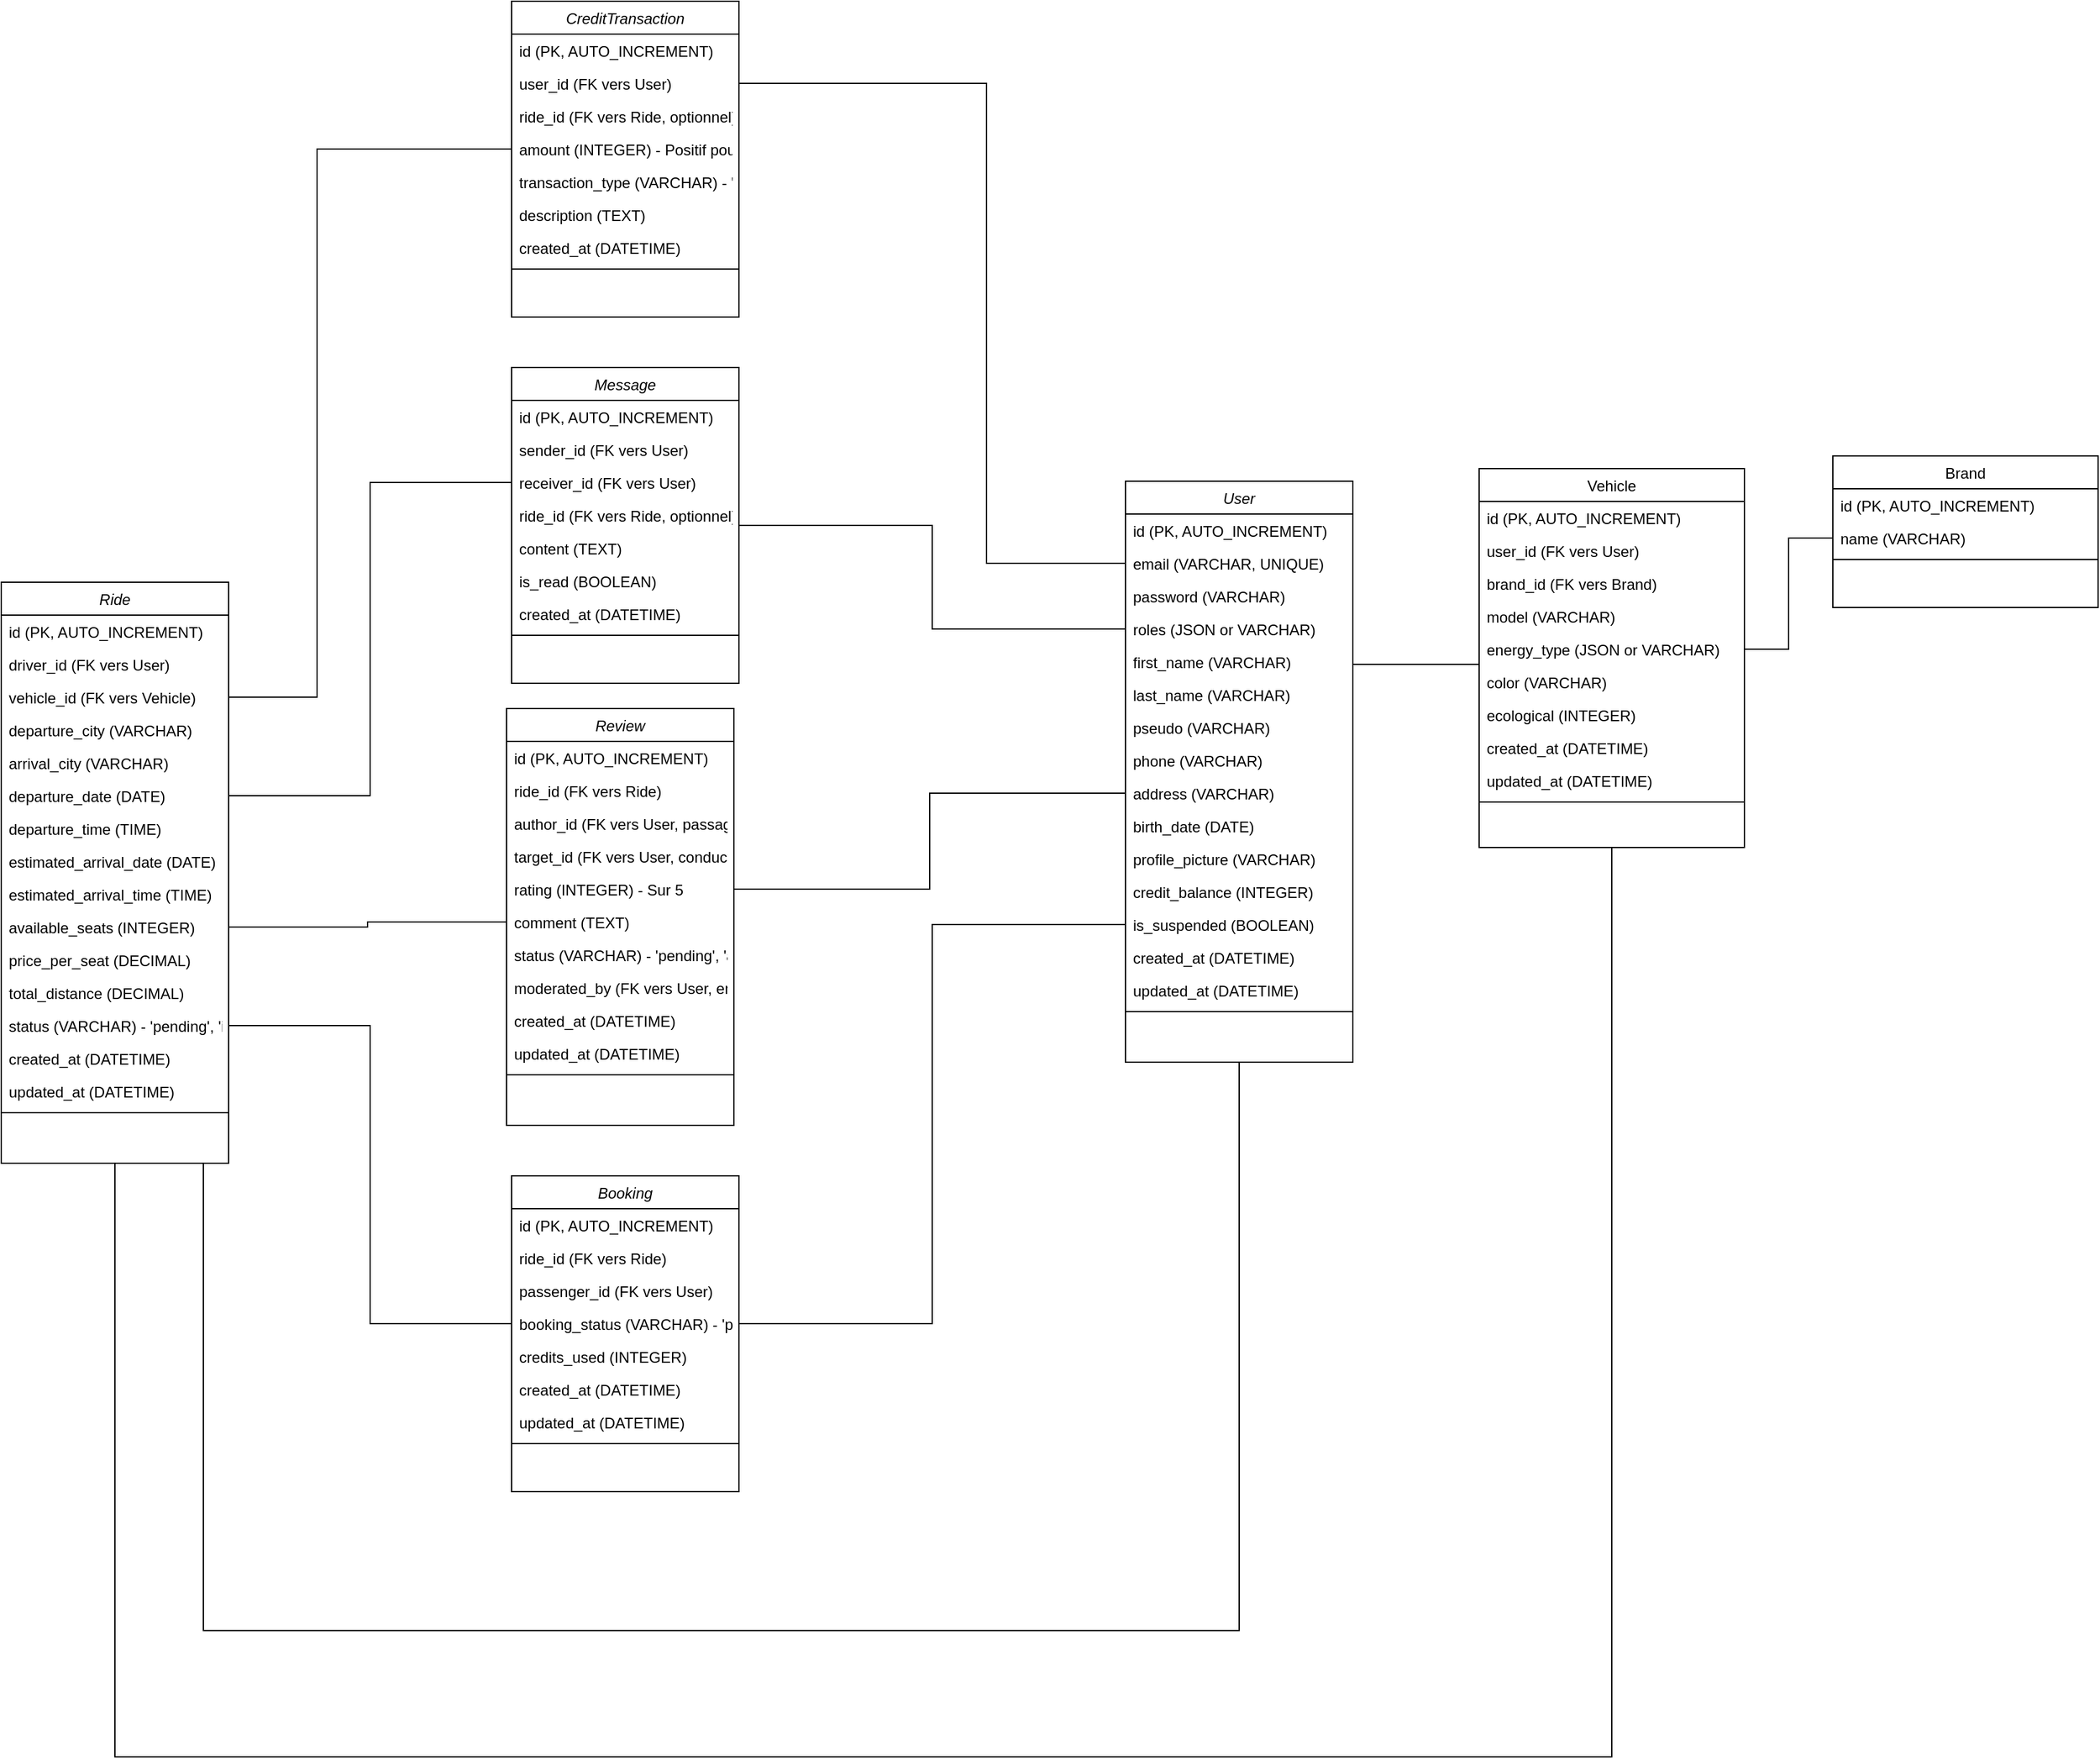<mxfile version="26.2.13" pages="3">
  <diagram id="C5RBs43oDa-KdzZeNtuy" name="Classe">
    <mxGraphModel dx="2333" dy="1816" grid="1" gridSize="10" guides="1" tooltips="1" connect="1" arrows="1" fold="1" page="1" pageScale="1" pageWidth="827" pageHeight="1169" math="0" shadow="0">
      <root>
        <mxCell id="WIyWlLk6GJQsqaUBKTNV-0" />
        <mxCell id="WIyWlLk6GJQsqaUBKTNV-1" parent="WIyWlLk6GJQsqaUBKTNV-0" />
        <mxCell id="zkfFHV4jXpPFQw0GAbJ--0" value="User" style="swimlane;fontStyle=2;align=center;verticalAlign=top;childLayout=stackLayout;horizontal=1;startSize=26;horizontalStack=0;resizeParent=1;resizeLast=0;collapsible=1;marginBottom=0;rounded=0;shadow=0;strokeWidth=1;" parent="WIyWlLk6GJQsqaUBKTNV-1" vertex="1">
          <mxGeometry x="810" y="-260" width="180" height="460" as="geometry">
            <mxRectangle x="230" y="140" width="160" height="26" as="alternateBounds" />
          </mxGeometry>
        </mxCell>
        <mxCell id="zkfFHV4jXpPFQw0GAbJ--1" value="id (PK, AUTO_INCREMENT)" style="text;align=left;verticalAlign=top;spacingLeft=4;spacingRight=4;overflow=hidden;rotatable=0;points=[[0,0.5],[1,0.5]];portConstraint=eastwest;" parent="zkfFHV4jXpPFQw0GAbJ--0" vertex="1">
          <mxGeometry y="26" width="180" height="26" as="geometry" />
        </mxCell>
        <mxCell id="zkfFHV4jXpPFQw0GAbJ--2" value="email (VARCHAR, UNIQUE)" style="text;align=left;verticalAlign=top;spacingLeft=4;spacingRight=4;overflow=hidden;rotatable=0;points=[[0,0.5],[1,0.5]];portConstraint=eastwest;rounded=0;shadow=0;html=0;" parent="zkfFHV4jXpPFQw0GAbJ--0" vertex="1">
          <mxGeometry y="52" width="180" height="26" as="geometry" />
        </mxCell>
        <mxCell id="zkfFHV4jXpPFQw0GAbJ--3" value="password (VARCHAR)&#xa;" style="text;align=left;verticalAlign=top;spacingLeft=4;spacingRight=4;overflow=hidden;rotatable=0;points=[[0,0.5],[1,0.5]];portConstraint=eastwest;rounded=0;shadow=0;html=0;" parent="zkfFHV4jXpPFQw0GAbJ--0" vertex="1">
          <mxGeometry y="78" width="180" height="26" as="geometry" />
        </mxCell>
        <mxCell id="zkfFHV4jXpPFQw0GAbJ--5" value="roles (JSON or VARCHAR)" style="text;align=left;verticalAlign=top;spacingLeft=4;spacingRight=4;overflow=hidden;rotatable=0;points=[[0,0.5],[1,0.5]];portConstraint=eastwest;" parent="zkfFHV4jXpPFQw0GAbJ--0" vertex="1">
          <mxGeometry y="104" width="180" height="26" as="geometry" />
        </mxCell>
        <mxCell id="evG2vxMs29_Dnn07wwRX-0" value="first_name (VARCHAR)" style="text;align=left;verticalAlign=top;spacingLeft=4;spacingRight=4;overflow=hidden;rotatable=0;points=[[0,0.5],[1,0.5]];portConstraint=eastwest;rounded=0;shadow=0;html=0;" parent="zkfFHV4jXpPFQw0GAbJ--0" vertex="1">
          <mxGeometry y="130" width="180" height="26" as="geometry" />
        </mxCell>
        <mxCell id="evG2vxMs29_Dnn07wwRX-5" value="last_name (VARCHAR)" style="text;align=left;verticalAlign=top;spacingLeft=4;spacingRight=4;overflow=hidden;rotatable=0;points=[[0,0.5],[1,0.5]];portConstraint=eastwest;rounded=0;shadow=0;html=0;" parent="zkfFHV4jXpPFQw0GAbJ--0" vertex="1">
          <mxGeometry y="156" width="180" height="26" as="geometry" />
        </mxCell>
        <mxCell id="evG2vxMs29_Dnn07wwRX-4" value="pseudo (VARCHAR)" style="text;align=left;verticalAlign=top;spacingLeft=4;spacingRight=4;overflow=hidden;rotatable=0;points=[[0,0.5],[1,0.5]];portConstraint=eastwest;" parent="zkfFHV4jXpPFQw0GAbJ--0" vertex="1">
          <mxGeometry y="182" width="180" height="26" as="geometry" />
        </mxCell>
        <mxCell id="evG2vxMs29_Dnn07wwRX-3" value="phone (VARCHAR)" style="text;align=left;verticalAlign=top;spacingLeft=4;spacingRight=4;overflow=hidden;rotatable=0;points=[[0,0.5],[1,0.5]];portConstraint=eastwest;rounded=0;shadow=0;html=0;" parent="zkfFHV4jXpPFQw0GAbJ--0" vertex="1">
          <mxGeometry y="208" width="180" height="26" as="geometry" />
        </mxCell>
        <mxCell id="evG2vxMs29_Dnn07wwRX-2" value="address (VARCHAR)" style="text;align=left;verticalAlign=top;spacingLeft=4;spacingRight=4;overflow=hidden;rotatable=0;points=[[0,0.5],[1,0.5]];portConstraint=eastwest;rounded=0;shadow=0;html=0;" parent="zkfFHV4jXpPFQw0GAbJ--0" vertex="1">
          <mxGeometry y="234" width="180" height="26" as="geometry" />
        </mxCell>
        <mxCell id="evG2vxMs29_Dnn07wwRX-1" value="birth_date (DATE)" style="text;align=left;verticalAlign=top;spacingLeft=4;spacingRight=4;overflow=hidden;rotatable=0;points=[[0,0.5],[1,0.5]];portConstraint=eastwest;" parent="zkfFHV4jXpPFQw0GAbJ--0" vertex="1">
          <mxGeometry y="260" width="180" height="26" as="geometry" />
        </mxCell>
        <mxCell id="evG2vxMs29_Dnn07wwRX-10" value="profile_picture (VARCHAR)" style="text;align=left;verticalAlign=top;spacingLeft=4;spacingRight=4;overflow=hidden;rotatable=0;points=[[0,0.5],[1,0.5]];portConstraint=eastwest;" parent="zkfFHV4jXpPFQw0GAbJ--0" vertex="1">
          <mxGeometry y="286" width="180" height="26" as="geometry" />
        </mxCell>
        <mxCell id="evG2vxMs29_Dnn07wwRX-9" value="credit_balance (INTEGER)" style="text;align=left;verticalAlign=top;spacingLeft=4;spacingRight=4;overflow=hidden;rotatable=0;points=[[0,0.5],[1,0.5]];portConstraint=eastwest;rounded=0;shadow=0;html=0;" parent="zkfFHV4jXpPFQw0GAbJ--0" vertex="1">
          <mxGeometry y="312" width="180" height="26" as="geometry" />
        </mxCell>
        <mxCell id="evG2vxMs29_Dnn07wwRX-8" value="is_suspended (BOOLEAN)" style="text;align=left;verticalAlign=top;spacingLeft=4;spacingRight=4;overflow=hidden;rotatable=0;points=[[0,0.5],[1,0.5]];portConstraint=eastwest;rounded=0;shadow=0;html=0;" parent="zkfFHV4jXpPFQw0GAbJ--0" vertex="1">
          <mxGeometry y="338" width="180" height="26" as="geometry" />
        </mxCell>
        <mxCell id="evG2vxMs29_Dnn07wwRX-7" value="created_at (DATETIME)" style="text;align=left;verticalAlign=top;spacingLeft=4;spacingRight=4;overflow=hidden;rotatable=0;points=[[0,0.5],[1,0.5]];portConstraint=eastwest;" parent="zkfFHV4jXpPFQw0GAbJ--0" vertex="1">
          <mxGeometry y="364" width="180" height="26" as="geometry" />
        </mxCell>
        <mxCell id="evG2vxMs29_Dnn07wwRX-6" value="updated_at (DATETIME)" style="text;align=left;verticalAlign=top;spacingLeft=4;spacingRight=4;overflow=hidden;rotatable=0;points=[[0,0.5],[1,0.5]];portConstraint=eastwest;rounded=0;shadow=0;html=0;" parent="zkfFHV4jXpPFQw0GAbJ--0" vertex="1">
          <mxGeometry y="390" width="180" height="26" as="geometry" />
        </mxCell>
        <mxCell id="zkfFHV4jXpPFQw0GAbJ--4" value="" style="line;html=1;strokeWidth=1;align=left;verticalAlign=middle;spacingTop=-1;spacingLeft=3;spacingRight=3;rotatable=0;labelPosition=right;points=[];portConstraint=eastwest;" parent="zkfFHV4jXpPFQw0GAbJ--0" vertex="1">
          <mxGeometry y="416" width="180" height="8" as="geometry" />
        </mxCell>
        <mxCell id="zkfFHV4jXpPFQw0GAbJ--17" value="Vehicle" style="swimlane;fontStyle=0;align=center;verticalAlign=top;childLayout=stackLayout;horizontal=1;startSize=26;horizontalStack=0;resizeParent=1;resizeLast=0;collapsible=1;marginBottom=0;rounded=0;shadow=0;strokeWidth=1;" parent="WIyWlLk6GJQsqaUBKTNV-1" vertex="1">
          <mxGeometry x="1090" y="-270" width="210" height="300" as="geometry">
            <mxRectangle x="550" y="140" width="160" height="26" as="alternateBounds" />
          </mxGeometry>
        </mxCell>
        <mxCell id="zkfFHV4jXpPFQw0GAbJ--18" value="id (PK, AUTO_INCREMENT)" style="text;align=left;verticalAlign=top;spacingLeft=4;spacingRight=4;overflow=hidden;rotatable=0;points=[[0,0.5],[1,0.5]];portConstraint=eastwest;" parent="zkfFHV4jXpPFQw0GAbJ--17" vertex="1">
          <mxGeometry y="26" width="210" height="26" as="geometry" />
        </mxCell>
        <mxCell id="zkfFHV4jXpPFQw0GAbJ--19" value="user_id (FK vers User)" style="text;align=left;verticalAlign=top;spacingLeft=4;spacingRight=4;overflow=hidden;rotatable=0;points=[[0,0.5],[1,0.5]];portConstraint=eastwest;rounded=0;shadow=0;html=0;" parent="zkfFHV4jXpPFQw0GAbJ--17" vertex="1">
          <mxGeometry y="52" width="210" height="26" as="geometry" />
        </mxCell>
        <mxCell id="zkfFHV4jXpPFQw0GAbJ--20" value="brand_id (FK vers Brand)" style="text;align=left;verticalAlign=top;spacingLeft=4;spacingRight=4;overflow=hidden;rotatable=0;points=[[0,0.5],[1,0.5]];portConstraint=eastwest;rounded=0;shadow=0;html=0;" parent="zkfFHV4jXpPFQw0GAbJ--17" vertex="1">
          <mxGeometry y="78" width="210" height="26" as="geometry" />
        </mxCell>
        <mxCell id="zkfFHV4jXpPFQw0GAbJ--21" value="model (VARCHAR)" style="text;align=left;verticalAlign=top;spacingLeft=4;spacingRight=4;overflow=hidden;rotatable=0;points=[[0,0.5],[1,0.5]];portConstraint=eastwest;rounded=0;shadow=0;html=0;" parent="zkfFHV4jXpPFQw0GAbJ--17" vertex="1">
          <mxGeometry y="104" width="210" height="26" as="geometry" />
        </mxCell>
        <mxCell id="zkfFHV4jXpPFQw0GAbJ--22" value="energy_type (JSON or VARCHAR)" style="text;align=left;verticalAlign=top;spacingLeft=4;spacingRight=4;overflow=hidden;rotatable=0;points=[[0,0.5],[1,0.5]];portConstraint=eastwest;rounded=0;shadow=0;html=0;" parent="zkfFHV4jXpPFQw0GAbJ--17" vertex="1">
          <mxGeometry y="130" width="210" height="26" as="geometry" />
        </mxCell>
        <mxCell id="zkfFHV4jXpPFQw0GAbJ--24" value="color (VARCHAR)" style="text;align=left;verticalAlign=top;spacingLeft=4;spacingRight=4;overflow=hidden;rotatable=0;points=[[0,0.5],[1,0.5]];portConstraint=eastwest;" parent="zkfFHV4jXpPFQw0GAbJ--17" vertex="1">
          <mxGeometry y="156" width="210" height="26" as="geometry" />
        </mxCell>
        <mxCell id="zkfFHV4jXpPFQw0GAbJ--25" value="ecological (INTEGER)" style="text;align=left;verticalAlign=top;spacingLeft=4;spacingRight=4;overflow=hidden;rotatable=0;points=[[0,0.5],[1,0.5]];portConstraint=eastwest;" parent="zkfFHV4jXpPFQw0GAbJ--17" vertex="1">
          <mxGeometry y="182" width="210" height="26" as="geometry" />
        </mxCell>
        <mxCell id="evG2vxMs29_Dnn07wwRX-17" value="created_at (DATETIME)" style="text;align=left;verticalAlign=top;spacingLeft=4;spacingRight=4;overflow=hidden;rotatable=0;points=[[0,0.5],[1,0.5]];portConstraint=eastwest;" parent="zkfFHV4jXpPFQw0GAbJ--17" vertex="1">
          <mxGeometry y="208" width="210" height="26" as="geometry" />
        </mxCell>
        <mxCell id="evG2vxMs29_Dnn07wwRX-16" value="updated_at (DATETIME)" style="text;align=left;verticalAlign=top;spacingLeft=4;spacingRight=4;overflow=hidden;rotatable=0;points=[[0,0.5],[1,0.5]];portConstraint=eastwest;" parent="zkfFHV4jXpPFQw0GAbJ--17" vertex="1">
          <mxGeometry y="234" width="210" height="26" as="geometry" />
        </mxCell>
        <mxCell id="zkfFHV4jXpPFQw0GAbJ--23" value="" style="line;html=1;strokeWidth=1;align=left;verticalAlign=middle;spacingTop=-1;spacingLeft=3;spacingRight=3;rotatable=0;labelPosition=right;points=[];portConstraint=eastwest;" parent="zkfFHV4jXpPFQw0GAbJ--17" vertex="1">
          <mxGeometry y="260" width="210" height="8" as="geometry" />
        </mxCell>
        <mxCell id="zkfFHV4jXpPFQw0GAbJ--26" value="" style="endArrow=none;shadow=0;strokeWidth=1;rounded=0;curved=0;endFill=1;edgeStyle=elbowEdgeStyle;elbow=vertical;startFill=0;" parent="WIyWlLk6GJQsqaUBKTNV-1" source="zkfFHV4jXpPFQw0GAbJ--17" target="zkfFHV4jXpPFQw0GAbJ--0" edge="1">
          <mxGeometry x="0.5" y="41" relative="1" as="geometry">
            <mxPoint x="540" y="192" as="sourcePoint" />
            <mxPoint x="380" y="192" as="targetPoint" />
            <mxPoint x="-40" y="32" as="offset" />
          </mxGeometry>
        </mxCell>
        <mxCell id="evG2vxMs29_Dnn07wwRX-18" value="Brand" style="swimlane;fontStyle=0;align=center;verticalAlign=top;childLayout=stackLayout;horizontal=1;startSize=26;horizontalStack=0;resizeParent=1;resizeLast=0;collapsible=1;marginBottom=0;rounded=0;shadow=0;strokeWidth=1;" parent="WIyWlLk6GJQsqaUBKTNV-1" vertex="1">
          <mxGeometry x="1370" y="-280" width="210" height="120" as="geometry">
            <mxRectangle x="550" y="140" width="160" height="26" as="alternateBounds" />
          </mxGeometry>
        </mxCell>
        <mxCell id="evG2vxMs29_Dnn07wwRX-19" value="id (PK, AUTO_INCREMENT)" style="text;align=left;verticalAlign=top;spacingLeft=4;spacingRight=4;overflow=hidden;rotatable=0;points=[[0,0.5],[1,0.5]];portConstraint=eastwest;" parent="evG2vxMs29_Dnn07wwRX-18" vertex="1">
          <mxGeometry y="26" width="210" height="26" as="geometry" />
        </mxCell>
        <mxCell id="evG2vxMs29_Dnn07wwRX-20" value="name (VARCHAR)" style="text;align=left;verticalAlign=top;spacingLeft=4;spacingRight=4;overflow=hidden;rotatable=0;points=[[0,0.5],[1,0.5]];portConstraint=eastwest;rounded=0;shadow=0;html=0;" parent="evG2vxMs29_Dnn07wwRX-18" vertex="1">
          <mxGeometry y="52" width="210" height="26" as="geometry" />
        </mxCell>
        <mxCell id="evG2vxMs29_Dnn07wwRX-28" value="" style="line;html=1;strokeWidth=1;align=left;verticalAlign=middle;spacingTop=-1;spacingLeft=3;spacingRight=3;rotatable=0;labelPosition=right;points=[];portConstraint=eastwest;" parent="evG2vxMs29_Dnn07wwRX-18" vertex="1">
          <mxGeometry y="78" width="210" height="8" as="geometry" />
        </mxCell>
        <mxCell id="evG2vxMs29_Dnn07wwRX-113" style="edgeStyle=orthogonalEdgeStyle;rounded=0;orthogonalLoop=1;jettySize=auto;html=1;entryX=0.5;entryY=1;entryDx=0;entryDy=0;endArrow=none;startFill=0;" parent="WIyWlLk6GJQsqaUBKTNV-1" source="evG2vxMs29_Dnn07wwRX-29" target="zkfFHV4jXpPFQw0GAbJ--0" edge="1">
          <mxGeometry relative="1" as="geometry">
            <Array as="points">
              <mxPoint x="80" y="650" />
              <mxPoint x="900" y="650" />
            </Array>
          </mxGeometry>
        </mxCell>
        <mxCell id="evG2vxMs29_Dnn07wwRX-114" style="edgeStyle=orthogonalEdgeStyle;rounded=0;orthogonalLoop=1;jettySize=auto;html=1;entryX=0.5;entryY=1;entryDx=0;entryDy=0;endArrow=none;startFill=0;" parent="WIyWlLk6GJQsqaUBKTNV-1" source="evG2vxMs29_Dnn07wwRX-29" target="zkfFHV4jXpPFQw0GAbJ--17" edge="1">
          <mxGeometry relative="1" as="geometry">
            <Array as="points">
              <mxPoint x="10" y="750" />
              <mxPoint x="1195" y="750" />
            </Array>
          </mxGeometry>
        </mxCell>
        <mxCell id="evG2vxMs29_Dnn07wwRX-29" value="Ride" style="swimlane;fontStyle=2;align=center;verticalAlign=top;childLayout=stackLayout;horizontal=1;startSize=26;horizontalStack=0;resizeParent=1;resizeLast=0;collapsible=1;marginBottom=0;rounded=0;shadow=0;strokeWidth=1;" parent="WIyWlLk6GJQsqaUBKTNV-1" vertex="1">
          <mxGeometry x="-80" y="-180" width="180" height="460" as="geometry">
            <mxRectangle x="230" y="140" width="160" height="26" as="alternateBounds" />
          </mxGeometry>
        </mxCell>
        <mxCell id="evG2vxMs29_Dnn07wwRX-30" value="id (PK, AUTO_INCREMENT)" style="text;align=left;verticalAlign=top;spacingLeft=4;spacingRight=4;overflow=hidden;rotatable=0;points=[[0,0.5],[1,0.5]];portConstraint=eastwest;" parent="evG2vxMs29_Dnn07wwRX-29" vertex="1">
          <mxGeometry y="26" width="180" height="26" as="geometry" />
        </mxCell>
        <mxCell id="evG2vxMs29_Dnn07wwRX-31" value="driver_id (FK vers User)" style="text;align=left;verticalAlign=top;spacingLeft=4;spacingRight=4;overflow=hidden;rotatable=0;points=[[0,0.5],[1,0.5]];portConstraint=eastwest;rounded=0;shadow=0;html=0;" parent="evG2vxMs29_Dnn07wwRX-29" vertex="1">
          <mxGeometry y="52" width="180" height="26" as="geometry" />
        </mxCell>
        <mxCell id="evG2vxMs29_Dnn07wwRX-32" value="vehicle_id (FK vers Vehicle)" style="text;align=left;verticalAlign=top;spacingLeft=4;spacingRight=4;overflow=hidden;rotatable=0;points=[[0,0.5],[1,0.5]];portConstraint=eastwest;rounded=0;shadow=0;html=0;" parent="evG2vxMs29_Dnn07wwRX-29" vertex="1">
          <mxGeometry y="78" width="180" height="26" as="geometry" />
        </mxCell>
        <mxCell id="evG2vxMs29_Dnn07wwRX-33" value="departure_city (VARCHAR)" style="text;align=left;verticalAlign=top;spacingLeft=4;spacingRight=4;overflow=hidden;rotatable=0;points=[[0,0.5],[1,0.5]];portConstraint=eastwest;" parent="evG2vxMs29_Dnn07wwRX-29" vertex="1">
          <mxGeometry y="104" width="180" height="26" as="geometry" />
        </mxCell>
        <mxCell id="evG2vxMs29_Dnn07wwRX-34" value="arrival_city (VARCHAR)" style="text;align=left;verticalAlign=top;spacingLeft=4;spacingRight=4;overflow=hidden;rotatable=0;points=[[0,0.5],[1,0.5]];portConstraint=eastwest;rounded=0;shadow=0;html=0;" parent="evG2vxMs29_Dnn07wwRX-29" vertex="1">
          <mxGeometry y="130" width="180" height="26" as="geometry" />
        </mxCell>
        <mxCell id="evG2vxMs29_Dnn07wwRX-35" value="departure_date (DATE)" style="text;align=left;verticalAlign=top;spacingLeft=4;spacingRight=4;overflow=hidden;rotatable=0;points=[[0,0.5],[1,0.5]];portConstraint=eastwest;rounded=0;shadow=0;html=0;" parent="evG2vxMs29_Dnn07wwRX-29" vertex="1">
          <mxGeometry y="156" width="180" height="26" as="geometry" />
        </mxCell>
        <mxCell id="evG2vxMs29_Dnn07wwRX-36" value="departure_time (TIME)" style="text;align=left;verticalAlign=top;spacingLeft=4;spacingRight=4;overflow=hidden;rotatable=0;points=[[0,0.5],[1,0.5]];portConstraint=eastwest;" parent="evG2vxMs29_Dnn07wwRX-29" vertex="1">
          <mxGeometry y="182" width="180" height="26" as="geometry" />
        </mxCell>
        <mxCell id="evG2vxMs29_Dnn07wwRX-37" value="estimated_arrival_date (DATE)" style="text;align=left;verticalAlign=top;spacingLeft=4;spacingRight=4;overflow=hidden;rotatable=0;points=[[0,0.5],[1,0.5]];portConstraint=eastwest;rounded=0;shadow=0;html=0;" parent="evG2vxMs29_Dnn07wwRX-29" vertex="1">
          <mxGeometry y="208" width="180" height="26" as="geometry" />
        </mxCell>
        <mxCell id="evG2vxMs29_Dnn07wwRX-38" value="estimated_arrival_time (TIME)" style="text;align=left;verticalAlign=top;spacingLeft=4;spacingRight=4;overflow=hidden;rotatable=0;points=[[0,0.5],[1,0.5]];portConstraint=eastwest;rounded=0;shadow=0;html=0;" parent="evG2vxMs29_Dnn07wwRX-29" vertex="1">
          <mxGeometry y="234" width="180" height="26" as="geometry" />
        </mxCell>
        <mxCell id="evG2vxMs29_Dnn07wwRX-39" value="available_seats (INTEGER)" style="text;align=left;verticalAlign=top;spacingLeft=4;spacingRight=4;overflow=hidden;rotatable=0;points=[[0,0.5],[1,0.5]];portConstraint=eastwest;" parent="evG2vxMs29_Dnn07wwRX-29" vertex="1">
          <mxGeometry y="260" width="180" height="26" as="geometry" />
        </mxCell>
        <mxCell id="evG2vxMs29_Dnn07wwRX-40" value="price_per_seat (DECIMAL)" style="text;align=left;verticalAlign=top;spacingLeft=4;spacingRight=4;overflow=hidden;rotatable=0;points=[[0,0.5],[1,0.5]];portConstraint=eastwest;" parent="evG2vxMs29_Dnn07wwRX-29" vertex="1">
          <mxGeometry y="286" width="180" height="26" as="geometry" />
        </mxCell>
        <mxCell id="evG2vxMs29_Dnn07wwRX-41" value="total_distance (DECIMAL)" style="text;align=left;verticalAlign=top;spacingLeft=4;spacingRight=4;overflow=hidden;rotatable=0;points=[[0,0.5],[1,0.5]];portConstraint=eastwest;rounded=0;shadow=0;html=0;" parent="evG2vxMs29_Dnn07wwRX-29" vertex="1">
          <mxGeometry y="312" width="180" height="26" as="geometry" />
        </mxCell>
        <mxCell id="evG2vxMs29_Dnn07wwRX-42" value="status (VARCHAR) - &#39;pending&#39;, &#39;in_progress&#39;, &#39;completed&#39;, &#39;cancelled&#39;" style="text;align=left;verticalAlign=top;spacingLeft=4;spacingRight=4;overflow=hidden;rotatable=0;points=[[0,0.5],[1,0.5]];portConstraint=eastwest;rounded=0;shadow=0;html=0;" parent="evG2vxMs29_Dnn07wwRX-29" vertex="1">
          <mxGeometry y="338" width="180" height="26" as="geometry" />
        </mxCell>
        <mxCell id="evG2vxMs29_Dnn07wwRX-43" value="created_at (DATETIME)" style="text;align=left;verticalAlign=top;spacingLeft=4;spacingRight=4;overflow=hidden;rotatable=0;points=[[0,0.5],[1,0.5]];portConstraint=eastwest;" parent="evG2vxMs29_Dnn07wwRX-29" vertex="1">
          <mxGeometry y="364" width="180" height="26" as="geometry" />
        </mxCell>
        <mxCell id="evG2vxMs29_Dnn07wwRX-44" value="updated_at (DATETIME)" style="text;align=left;verticalAlign=top;spacingLeft=4;spacingRight=4;overflow=hidden;rotatable=0;points=[[0,0.5],[1,0.5]];portConstraint=eastwest;rounded=0;shadow=0;html=0;" parent="evG2vxMs29_Dnn07wwRX-29" vertex="1">
          <mxGeometry y="390" width="180" height="26" as="geometry" />
        </mxCell>
        <mxCell id="evG2vxMs29_Dnn07wwRX-45" value="" style="line;html=1;strokeWidth=1;align=left;verticalAlign=middle;spacingTop=-1;spacingLeft=3;spacingRight=3;rotatable=0;labelPosition=right;points=[];portConstraint=eastwest;" parent="evG2vxMs29_Dnn07wwRX-29" vertex="1">
          <mxGeometry y="416" width="180" height="8" as="geometry" />
        </mxCell>
        <mxCell id="evG2vxMs29_Dnn07wwRX-46" value="Booking" style="swimlane;fontStyle=2;align=center;verticalAlign=top;childLayout=stackLayout;horizontal=1;startSize=26;horizontalStack=0;resizeParent=1;resizeLast=0;collapsible=1;marginBottom=0;rounded=0;shadow=0;strokeWidth=1;" parent="WIyWlLk6GJQsqaUBKTNV-1" vertex="1">
          <mxGeometry x="324" y="290" width="180" height="250" as="geometry">
            <mxRectangle x="230" y="140" width="160" height="26" as="alternateBounds" />
          </mxGeometry>
        </mxCell>
        <mxCell id="evG2vxMs29_Dnn07wwRX-47" value="id (PK, AUTO_INCREMENT)" style="text;align=left;verticalAlign=top;spacingLeft=4;spacingRight=4;overflow=hidden;rotatable=0;points=[[0,0.5],[1,0.5]];portConstraint=eastwest;" parent="evG2vxMs29_Dnn07wwRX-46" vertex="1">
          <mxGeometry y="26" width="180" height="26" as="geometry" />
        </mxCell>
        <mxCell id="evG2vxMs29_Dnn07wwRX-48" value="ride_id (FK vers Ride)" style="text;align=left;verticalAlign=top;spacingLeft=4;spacingRight=4;overflow=hidden;rotatable=0;points=[[0,0.5],[1,0.5]];portConstraint=eastwest;rounded=0;shadow=0;html=0;" parent="evG2vxMs29_Dnn07wwRX-46" vertex="1">
          <mxGeometry y="52" width="180" height="26" as="geometry" />
        </mxCell>
        <mxCell id="evG2vxMs29_Dnn07wwRX-49" value="passenger_id (FK vers User)" style="text;align=left;verticalAlign=top;spacingLeft=4;spacingRight=4;overflow=hidden;rotatable=0;points=[[0,0.5],[1,0.5]];portConstraint=eastwest;rounded=0;shadow=0;html=0;" parent="evG2vxMs29_Dnn07wwRX-46" vertex="1">
          <mxGeometry y="78" width="180" height="26" as="geometry" />
        </mxCell>
        <mxCell id="evG2vxMs29_Dnn07wwRX-50" value="booking_status (VARCHAR) - &#39;pending&#39;, &#39;confirmed&#39;, &#39;cancelled&#39;" style="text;align=left;verticalAlign=top;spacingLeft=4;spacingRight=4;overflow=hidden;rotatable=0;points=[[0,0.5],[1,0.5]];portConstraint=eastwest;" parent="evG2vxMs29_Dnn07wwRX-46" vertex="1">
          <mxGeometry y="104" width="180" height="26" as="geometry" />
        </mxCell>
        <mxCell id="evG2vxMs29_Dnn07wwRX-51" value="credits_used (INTEGER)" style="text;align=left;verticalAlign=top;spacingLeft=4;spacingRight=4;overflow=hidden;rotatable=0;points=[[0,0.5],[1,0.5]];portConstraint=eastwest;rounded=0;shadow=0;html=0;" parent="evG2vxMs29_Dnn07wwRX-46" vertex="1">
          <mxGeometry y="130" width="180" height="26" as="geometry" />
        </mxCell>
        <mxCell id="evG2vxMs29_Dnn07wwRX-60" value="created_at (DATETIME)" style="text;align=left;verticalAlign=top;spacingLeft=4;spacingRight=4;overflow=hidden;rotatable=0;points=[[0,0.5],[1,0.5]];portConstraint=eastwest;" parent="evG2vxMs29_Dnn07wwRX-46" vertex="1">
          <mxGeometry y="156" width="180" height="26" as="geometry" />
        </mxCell>
        <mxCell id="evG2vxMs29_Dnn07wwRX-61" value="updated_at (DATETIME)" style="text;align=left;verticalAlign=top;spacingLeft=4;spacingRight=4;overflow=hidden;rotatable=0;points=[[0,0.5],[1,0.5]];portConstraint=eastwest;rounded=0;shadow=0;html=0;" parent="evG2vxMs29_Dnn07wwRX-46" vertex="1">
          <mxGeometry y="182" width="180" height="26" as="geometry" />
        </mxCell>
        <mxCell id="evG2vxMs29_Dnn07wwRX-62" value="" style="line;html=1;strokeWidth=1;align=left;verticalAlign=middle;spacingTop=-1;spacingLeft=3;spacingRight=3;rotatable=0;labelPosition=right;points=[];portConstraint=eastwest;" parent="evG2vxMs29_Dnn07wwRX-46" vertex="1">
          <mxGeometry y="208" width="180" height="8" as="geometry" />
        </mxCell>
        <mxCell id="evG2vxMs29_Dnn07wwRX-63" value="Review" style="swimlane;fontStyle=2;align=center;verticalAlign=top;childLayout=stackLayout;horizontal=1;startSize=26;horizontalStack=0;resizeParent=1;resizeLast=0;collapsible=1;marginBottom=0;rounded=0;shadow=0;strokeWidth=1;" parent="WIyWlLk6GJQsqaUBKTNV-1" vertex="1">
          <mxGeometry x="320" y="-80" width="180" height="330" as="geometry">
            <mxRectangle x="230" y="140" width="160" height="26" as="alternateBounds" />
          </mxGeometry>
        </mxCell>
        <mxCell id="evG2vxMs29_Dnn07wwRX-64" value="id (PK, AUTO_INCREMENT)" style="text;align=left;verticalAlign=top;spacingLeft=4;spacingRight=4;overflow=hidden;rotatable=0;points=[[0,0.5],[1,0.5]];portConstraint=eastwest;" parent="evG2vxMs29_Dnn07wwRX-63" vertex="1">
          <mxGeometry y="26" width="180" height="26" as="geometry" />
        </mxCell>
        <mxCell id="evG2vxMs29_Dnn07wwRX-65" value="ride_id (FK vers Ride)" style="text;align=left;verticalAlign=top;spacingLeft=4;spacingRight=4;overflow=hidden;rotatable=0;points=[[0,0.5],[1,0.5]];portConstraint=eastwest;rounded=0;shadow=0;html=0;" parent="evG2vxMs29_Dnn07wwRX-63" vertex="1">
          <mxGeometry y="52" width="180" height="26" as="geometry" />
        </mxCell>
        <mxCell id="evG2vxMs29_Dnn07wwRX-66" value="author_id (FK vers User, passager)" style="text;align=left;verticalAlign=top;spacingLeft=4;spacingRight=4;overflow=hidden;rotatable=0;points=[[0,0.5],[1,0.5]];portConstraint=eastwest;rounded=0;shadow=0;html=0;" parent="evG2vxMs29_Dnn07wwRX-63" vertex="1">
          <mxGeometry y="78" width="180" height="26" as="geometry" />
        </mxCell>
        <mxCell id="evG2vxMs29_Dnn07wwRX-67" value="target_id (FK vers User, conducteur)" style="text;align=left;verticalAlign=top;spacingLeft=4;spacingRight=4;overflow=hidden;rotatable=0;points=[[0,0.5],[1,0.5]];portConstraint=eastwest;" parent="evG2vxMs29_Dnn07wwRX-63" vertex="1">
          <mxGeometry y="104" width="180" height="26" as="geometry" />
        </mxCell>
        <mxCell id="evG2vxMs29_Dnn07wwRX-68" value="rating (INTEGER) - Sur 5" style="text;align=left;verticalAlign=top;spacingLeft=4;spacingRight=4;overflow=hidden;rotatable=0;points=[[0,0.5],[1,0.5]];portConstraint=eastwest;rounded=0;shadow=0;html=0;" parent="evG2vxMs29_Dnn07wwRX-63" vertex="1">
          <mxGeometry y="130" width="180" height="26" as="geometry" />
        </mxCell>
        <mxCell id="evG2vxMs29_Dnn07wwRX-69" value="comment (TEXT)" style="text;align=left;verticalAlign=top;spacingLeft=4;spacingRight=4;overflow=hidden;rotatable=0;points=[[0,0.5],[1,0.5]];portConstraint=eastwest;rounded=0;shadow=0;html=0;" parent="evG2vxMs29_Dnn07wwRX-63" vertex="1">
          <mxGeometry y="156" width="180" height="26" as="geometry" />
        </mxCell>
        <mxCell id="evG2vxMs29_Dnn07wwRX-70" value="status (VARCHAR) - &#39;pending&#39;, &#39;approved&#39;, &#39;rejected&#39;" style="text;align=left;verticalAlign=top;spacingLeft=4;spacingRight=4;overflow=hidden;rotatable=0;points=[[0,0.5],[1,0.5]];portConstraint=eastwest;" parent="evG2vxMs29_Dnn07wwRX-63" vertex="1">
          <mxGeometry y="182" width="180" height="26" as="geometry" />
        </mxCell>
        <mxCell id="evG2vxMs29_Dnn07wwRX-71" value="moderated_by (FK vers User, employé qui modère)" style="text;align=left;verticalAlign=top;spacingLeft=4;spacingRight=4;overflow=hidden;rotatable=0;points=[[0,0.5],[1,0.5]];portConstraint=eastwest;rounded=0;shadow=0;html=0;" parent="evG2vxMs29_Dnn07wwRX-63" vertex="1">
          <mxGeometry y="208" width="180" height="26" as="geometry" />
        </mxCell>
        <mxCell id="evG2vxMs29_Dnn07wwRX-77" value="created_at (DATETIME)" style="text;align=left;verticalAlign=top;spacingLeft=4;spacingRight=4;overflow=hidden;rotatable=0;points=[[0,0.5],[1,0.5]];portConstraint=eastwest;" parent="evG2vxMs29_Dnn07wwRX-63" vertex="1">
          <mxGeometry y="234" width="180" height="26" as="geometry" />
        </mxCell>
        <mxCell id="evG2vxMs29_Dnn07wwRX-78" value="updated_at (DATETIME)" style="text;align=left;verticalAlign=top;spacingLeft=4;spacingRight=4;overflow=hidden;rotatable=0;points=[[0,0.5],[1,0.5]];portConstraint=eastwest;rounded=0;shadow=0;html=0;" parent="evG2vxMs29_Dnn07wwRX-63" vertex="1">
          <mxGeometry y="260" width="180" height="26" as="geometry" />
        </mxCell>
        <mxCell id="evG2vxMs29_Dnn07wwRX-79" value="" style="line;html=1;strokeWidth=1;align=left;verticalAlign=middle;spacingTop=-1;spacingLeft=3;spacingRight=3;rotatable=0;labelPosition=right;points=[];portConstraint=eastwest;" parent="evG2vxMs29_Dnn07wwRX-63" vertex="1">
          <mxGeometry y="286" width="180" height="8" as="geometry" />
        </mxCell>
        <mxCell id="evG2vxMs29_Dnn07wwRX-106" style="edgeStyle=orthogonalEdgeStyle;rounded=0;orthogonalLoop=1;jettySize=auto;html=1;entryX=0;entryY=0.5;entryDx=0;entryDy=0;endArrow=none;startFill=0;" parent="WIyWlLk6GJQsqaUBKTNV-1" source="evG2vxMs29_Dnn07wwRX-80" target="zkfFHV4jXpPFQw0GAbJ--5" edge="1">
          <mxGeometry relative="1" as="geometry" />
        </mxCell>
        <mxCell id="evG2vxMs29_Dnn07wwRX-80" value="Message" style="swimlane;fontStyle=2;align=center;verticalAlign=top;childLayout=stackLayout;horizontal=1;startSize=26;horizontalStack=0;resizeParent=1;resizeLast=0;collapsible=1;marginBottom=0;rounded=0;shadow=0;strokeWidth=1;" parent="WIyWlLk6GJQsqaUBKTNV-1" vertex="1">
          <mxGeometry x="324" y="-350" width="180" height="250" as="geometry">
            <mxRectangle x="230" y="140" width="160" height="26" as="alternateBounds" />
          </mxGeometry>
        </mxCell>
        <mxCell id="evG2vxMs29_Dnn07wwRX-81" value="id (PK, AUTO_INCREMENT)" style="text;align=left;verticalAlign=top;spacingLeft=4;spacingRight=4;overflow=hidden;rotatable=0;points=[[0,0.5],[1,0.5]];portConstraint=eastwest;" parent="evG2vxMs29_Dnn07wwRX-80" vertex="1">
          <mxGeometry y="26" width="180" height="26" as="geometry" />
        </mxCell>
        <mxCell id="evG2vxMs29_Dnn07wwRX-82" value="sender_id (FK vers User)" style="text;align=left;verticalAlign=top;spacingLeft=4;spacingRight=4;overflow=hidden;rotatable=0;points=[[0,0.5],[1,0.5]];portConstraint=eastwest;rounded=0;shadow=0;html=0;" parent="evG2vxMs29_Dnn07wwRX-80" vertex="1">
          <mxGeometry y="52" width="180" height="26" as="geometry" />
        </mxCell>
        <mxCell id="evG2vxMs29_Dnn07wwRX-83" value="receiver_id (FK vers User)" style="text;align=left;verticalAlign=top;spacingLeft=4;spacingRight=4;overflow=hidden;rotatable=0;points=[[0,0.5],[1,0.5]];portConstraint=eastwest;rounded=0;shadow=0;html=0;" parent="evG2vxMs29_Dnn07wwRX-80" vertex="1">
          <mxGeometry y="78" width="180" height="26" as="geometry" />
        </mxCell>
        <mxCell id="evG2vxMs29_Dnn07wwRX-84" value="ride_id (FK vers Ride, optionnel)" style="text;align=left;verticalAlign=top;spacingLeft=4;spacingRight=4;overflow=hidden;rotatable=0;points=[[0,0.5],[1,0.5]];portConstraint=eastwest;" parent="evG2vxMs29_Dnn07wwRX-80" vertex="1">
          <mxGeometry y="104" width="180" height="26" as="geometry" />
        </mxCell>
        <mxCell id="evG2vxMs29_Dnn07wwRX-85" value="content (TEXT)" style="text;align=left;verticalAlign=top;spacingLeft=4;spacingRight=4;overflow=hidden;rotatable=0;points=[[0,0.5],[1,0.5]];portConstraint=eastwest;rounded=0;shadow=0;html=0;" parent="evG2vxMs29_Dnn07wwRX-80" vertex="1">
          <mxGeometry y="130" width="180" height="26" as="geometry" />
        </mxCell>
        <mxCell id="evG2vxMs29_Dnn07wwRX-86" value="is_read (BOOLEAN)" style="text;align=left;verticalAlign=top;spacingLeft=4;spacingRight=4;overflow=hidden;rotatable=0;points=[[0,0.5],[1,0.5]];portConstraint=eastwest;rounded=0;shadow=0;html=0;" parent="evG2vxMs29_Dnn07wwRX-80" vertex="1">
          <mxGeometry y="156" width="180" height="26" as="geometry" />
        </mxCell>
        <mxCell id="evG2vxMs29_Dnn07wwRX-90" value="created_at (DATETIME)" style="text;align=left;verticalAlign=top;spacingLeft=4;spacingRight=4;overflow=hidden;rotatable=0;points=[[0,0.5],[1,0.5]];portConstraint=eastwest;rounded=0;shadow=0;html=0;" parent="evG2vxMs29_Dnn07wwRX-80" vertex="1">
          <mxGeometry y="182" width="180" height="26" as="geometry" />
        </mxCell>
        <mxCell id="evG2vxMs29_Dnn07wwRX-91" value="" style="line;html=1;strokeWidth=1;align=left;verticalAlign=middle;spacingTop=-1;spacingLeft=3;spacingRight=3;rotatable=0;labelPosition=right;points=[];portConstraint=eastwest;" parent="evG2vxMs29_Dnn07wwRX-80" vertex="1">
          <mxGeometry y="208" width="180" height="8" as="geometry" />
        </mxCell>
        <mxCell id="evG2vxMs29_Dnn07wwRX-105" style="edgeStyle=orthogonalEdgeStyle;rounded=0;orthogonalLoop=1;jettySize=auto;html=1;entryX=0;entryY=0.5;entryDx=0;entryDy=0;exitX=1;exitY=0.5;exitDx=0;exitDy=0;endArrow=none;startFill=0;" parent="WIyWlLk6GJQsqaUBKTNV-1" source="evG2vxMs29_Dnn07wwRX-94" target="zkfFHV4jXpPFQw0GAbJ--2" edge="1">
          <mxGeometry relative="1" as="geometry">
            <mxPoint x="400.0" y="-360" as="sourcePoint" />
            <mxPoint x="620" y="-260.0" as="targetPoint" />
            <Array as="points">
              <mxPoint x="700" y="-575" />
              <mxPoint x="700" y="-195" />
            </Array>
          </mxGeometry>
        </mxCell>
        <mxCell id="evG2vxMs29_Dnn07wwRX-92" value="CreditTransaction" style="swimlane;fontStyle=2;align=center;verticalAlign=top;childLayout=stackLayout;horizontal=1;startSize=26;horizontalStack=0;resizeParent=1;resizeLast=0;collapsible=1;marginBottom=0;rounded=0;shadow=0;strokeWidth=1;" parent="WIyWlLk6GJQsqaUBKTNV-1" vertex="1">
          <mxGeometry x="324" y="-640" width="180" height="250" as="geometry">
            <mxRectangle x="230" y="140" width="160" height="26" as="alternateBounds" />
          </mxGeometry>
        </mxCell>
        <mxCell id="evG2vxMs29_Dnn07wwRX-93" value="id (PK, AUTO_INCREMENT)" style="text;align=left;verticalAlign=top;spacingLeft=4;spacingRight=4;overflow=hidden;rotatable=0;points=[[0,0.5],[1,0.5]];portConstraint=eastwest;" parent="evG2vxMs29_Dnn07wwRX-92" vertex="1">
          <mxGeometry y="26" width="180" height="26" as="geometry" />
        </mxCell>
        <mxCell id="evG2vxMs29_Dnn07wwRX-94" value="user_id (FK vers User)" style="text;align=left;verticalAlign=top;spacingLeft=4;spacingRight=4;overflow=hidden;rotatable=0;points=[[0,0.5],[1,0.5]];portConstraint=eastwest;rounded=0;shadow=0;html=0;" parent="evG2vxMs29_Dnn07wwRX-92" vertex="1">
          <mxGeometry y="52" width="180" height="26" as="geometry" />
        </mxCell>
        <mxCell id="evG2vxMs29_Dnn07wwRX-95" value="ride_id (FK vers Ride, optionnel)" style="text;align=left;verticalAlign=top;spacingLeft=4;spacingRight=4;overflow=hidden;rotatable=0;points=[[0,0.5],[1,0.5]];portConstraint=eastwest;rounded=0;shadow=0;html=0;" parent="evG2vxMs29_Dnn07wwRX-92" vertex="1">
          <mxGeometry y="78" width="180" height="26" as="geometry" />
        </mxCell>
        <mxCell id="evG2vxMs29_Dnn07wwRX-96" value="amount (INTEGER) - Positif pour ajout, négatif pour déduction" style="text;align=left;verticalAlign=top;spacingLeft=4;spacingRight=4;overflow=hidden;rotatable=0;points=[[0,0.5],[1,0.5]];portConstraint=eastwest;" parent="evG2vxMs29_Dnn07wwRX-92" vertex="1">
          <mxGeometry y="104" width="180" height="26" as="geometry" />
        </mxCell>
        <mxCell id="evG2vxMs29_Dnn07wwRX-97" value="transaction_type (VARCHAR) - &#39;ride_participation&#39;, &#39;ecological_bonus&#39;, &#39;platform_fee&#39;, etc." style="text;align=left;verticalAlign=top;spacingLeft=4;spacingRight=4;overflow=hidden;rotatable=0;points=[[0,0.5],[1,0.5]];portConstraint=eastwest;rounded=0;shadow=0;html=0;" parent="evG2vxMs29_Dnn07wwRX-92" vertex="1">
          <mxGeometry y="130" width="180" height="26" as="geometry" />
        </mxCell>
        <mxCell id="evG2vxMs29_Dnn07wwRX-98" value="description (TEXT)" style="text;align=left;verticalAlign=top;spacingLeft=4;spacingRight=4;overflow=hidden;rotatable=0;points=[[0,0.5],[1,0.5]];portConstraint=eastwest;rounded=0;shadow=0;html=0;" parent="evG2vxMs29_Dnn07wwRX-92" vertex="1">
          <mxGeometry y="156" width="180" height="26" as="geometry" />
        </mxCell>
        <mxCell id="evG2vxMs29_Dnn07wwRX-101" value="created_at (DATETIME)" style="text;align=left;verticalAlign=top;spacingLeft=4;spacingRight=4;overflow=hidden;rotatable=0;points=[[0,0.5],[1,0.5]];portConstraint=eastwest;" parent="evG2vxMs29_Dnn07wwRX-92" vertex="1">
          <mxGeometry y="182" width="180" height="26" as="geometry" />
        </mxCell>
        <mxCell id="evG2vxMs29_Dnn07wwRX-103" value="" style="line;html=1;strokeWidth=1;align=left;verticalAlign=middle;spacingTop=-1;spacingLeft=3;spacingRight=3;rotatable=0;labelPosition=right;points=[];portConstraint=eastwest;" parent="evG2vxMs29_Dnn07wwRX-92" vertex="1">
          <mxGeometry y="208" width="180" height="8" as="geometry" />
        </mxCell>
        <mxCell id="evG2vxMs29_Dnn07wwRX-104" style="edgeStyle=orthogonalEdgeStyle;rounded=0;orthogonalLoop=1;jettySize=auto;html=1;exitX=1;exitY=0.5;exitDx=0;exitDy=0;entryX=0;entryY=0.5;entryDx=0;entryDy=0;endArrow=none;endFill=1;startFill=0;" parent="WIyWlLk6GJQsqaUBKTNV-1" source="zkfFHV4jXpPFQw0GAbJ--22" target="evG2vxMs29_Dnn07wwRX-20" edge="1">
          <mxGeometry relative="1" as="geometry" />
        </mxCell>
        <mxCell id="evG2vxMs29_Dnn07wwRX-107" style="edgeStyle=orthogonalEdgeStyle;rounded=0;orthogonalLoop=1;jettySize=auto;html=1;entryX=1;entryY=0.5;entryDx=0;entryDy=0;endArrow=none;startFill=0;" parent="WIyWlLk6GJQsqaUBKTNV-1" source="evG2vxMs29_Dnn07wwRX-83" target="evG2vxMs29_Dnn07wwRX-35" edge="1">
          <mxGeometry relative="1" as="geometry" />
        </mxCell>
        <mxCell id="evG2vxMs29_Dnn07wwRX-108" style="edgeStyle=orthogonalEdgeStyle;rounded=0;orthogonalLoop=1;jettySize=auto;html=1;entryX=0;entryY=0.5;entryDx=0;entryDy=0;endArrow=none;startFill=0;" parent="WIyWlLk6GJQsqaUBKTNV-1" source="evG2vxMs29_Dnn07wwRX-68" target="evG2vxMs29_Dnn07wwRX-2" edge="1">
          <mxGeometry relative="1" as="geometry" />
        </mxCell>
        <mxCell id="evG2vxMs29_Dnn07wwRX-109" style="edgeStyle=orthogonalEdgeStyle;rounded=0;orthogonalLoop=1;jettySize=auto;html=1;entryX=1;entryY=0.5;entryDx=0;entryDy=0;endArrow=none;startFill=0;" parent="WIyWlLk6GJQsqaUBKTNV-1" source="evG2vxMs29_Dnn07wwRX-69" target="evG2vxMs29_Dnn07wwRX-39" edge="1">
          <mxGeometry relative="1" as="geometry" />
        </mxCell>
        <mxCell id="evG2vxMs29_Dnn07wwRX-110" style="edgeStyle=orthogonalEdgeStyle;rounded=0;orthogonalLoop=1;jettySize=auto;html=1;entryX=0;entryY=0.5;entryDx=0;entryDy=0;endArrow=none;startFill=0;" parent="WIyWlLk6GJQsqaUBKTNV-1" source="evG2vxMs29_Dnn07wwRX-50" target="evG2vxMs29_Dnn07wwRX-8" edge="1">
          <mxGeometry relative="1" as="geometry" />
        </mxCell>
        <mxCell id="evG2vxMs29_Dnn07wwRX-111" style="edgeStyle=orthogonalEdgeStyle;rounded=0;orthogonalLoop=1;jettySize=auto;html=1;entryX=1;entryY=0.5;entryDx=0;entryDy=0;endArrow=none;startFill=0;" parent="WIyWlLk6GJQsqaUBKTNV-1" source="evG2vxMs29_Dnn07wwRX-50" target="evG2vxMs29_Dnn07wwRX-42" edge="1">
          <mxGeometry relative="1" as="geometry" />
        </mxCell>
        <mxCell id="evG2vxMs29_Dnn07wwRX-112" style="edgeStyle=orthogonalEdgeStyle;rounded=0;orthogonalLoop=1;jettySize=auto;html=1;entryX=1;entryY=0.5;entryDx=0;entryDy=0;endArrow=none;startFill=0;" parent="WIyWlLk6GJQsqaUBKTNV-1" source="evG2vxMs29_Dnn07wwRX-96" target="evG2vxMs29_Dnn07wwRX-32" edge="1">
          <mxGeometry relative="1" as="geometry">
            <Array as="points">
              <mxPoint x="170" y="-523" />
              <mxPoint x="170" y="-89" />
            </Array>
          </mxGeometry>
        </mxCell>
      </root>
    </mxGraphModel>
  </diagram>
  <diagram id="ncTpFW2RJm6nVJu70Ip7" name="Cas d&#39;utilisation">
    <mxGraphModel dx="3178" dy="2740" grid="1" gridSize="10" guides="1" tooltips="1" connect="1" arrows="1" fold="1" page="1" pageScale="1" pageWidth="827" pageHeight="1169" math="0" shadow="0">
      <root>
        <mxCell id="0" />
        <mxCell id="1" parent="0" />
        <mxCell id="ZtY1x5ton1pYUjpYYYWq-1" value="Admin" style="shape=umlActor;verticalLabelPosition=bottom;verticalAlign=top;html=1;outlineConnect=0;" vertex="1" parent="1">
          <mxGeometry x="-280" y="340" width="30" height="60" as="geometry" />
        </mxCell>
        <mxCell id="ZtY1x5ton1pYUjpYYYWq-2" value="Visiteur" style="shape=umlActor;verticalLabelPosition=bottom;verticalAlign=top;html=1;outlineConnect=0;" vertex="1" parent="1">
          <mxGeometry x="200" y="-230" width="30" height="60" as="geometry" />
        </mxCell>
        <mxCell id="ZtY1x5ton1pYUjpYYYWq-3" value="Gérer les comptes employés/utilisateurs" style="ellipse;whiteSpace=wrap;html=1;" vertex="1" parent="1">
          <mxGeometry x="-35" y="460" width="120" height="80" as="geometry" />
        </mxCell>
        <mxCell id="ZtY1x5ton1pYUjpYYYWq-4" value="" style="endArrow=none;html=1;rounded=0;" edge="1" parent="1" source="ZtY1x5ton1pYUjpYYYWq-1" target="ZtY1x5ton1pYUjpYYYWq-3">
          <mxGeometry width="50" height="50" relative="1" as="geometry">
            <mxPoint x="-580" y="490" as="sourcePoint" />
            <mxPoint x="-530" y="440" as="targetPoint" />
          </mxGeometry>
        </mxCell>
        <mxCell id="ZtY1x5ton1pYUjpYYYWq-5" value="Rechercher un itinéraire" style="ellipse;whiteSpace=wrap;html=1;" vertex="1" parent="1">
          <mxGeometry x="480" y="-370" width="120" height="80" as="geometry" />
        </mxCell>
        <mxCell id="ZtY1x5ton1pYUjpYYYWq-6" value="" style="endArrow=none;html=1;rounded=0;entryX=-0.011;entryY=0.619;entryDx=0;entryDy=0;entryPerimeter=0;" edge="1" parent="1" source="ZtY1x5ton1pYUjpYYYWq-2" target="ZtY1x5ton1pYUjpYYYWq-5">
          <mxGeometry width="50" height="50" relative="1" as="geometry">
            <mxPoint x="130" y="-460" as="sourcePoint" />
            <mxPoint x="460" y="-450" as="targetPoint" />
          </mxGeometry>
        </mxCell>
        <mxCell id="ZtY1x5ton1pYUjpYYYWq-7" value="&lt;div&gt;Consulter les détails d&#39;un covoiturage&lt;/div&gt;" style="ellipse;whiteSpace=wrap;html=1;" vertex="1" parent="1">
          <mxGeometry x="480" y="-280" width="120" height="80" as="geometry" />
        </mxCell>
        <mxCell id="ZtY1x5ton1pYUjpYYYWq-8" value="Inscription / Connexion / Déconnexion" style="ellipse;whiteSpace=wrap;html=1;" vertex="1" parent="1">
          <mxGeometry x="480" y="-180" width="120" height="80" as="geometry" />
        </mxCell>
        <mxCell id="ZtY1x5ton1pYUjpYYYWq-9" value="" style="endArrow=none;html=1;rounded=0;" edge="1" parent="1" source="ZtY1x5ton1pYUjpYYYWq-8" target="ZtY1x5ton1pYUjpYYYWq-2">
          <mxGeometry width="50" height="50" relative="1" as="geometry">
            <mxPoint x="420" y="-180" as="sourcePoint" />
            <mxPoint x="300" y="-320" as="targetPoint" />
          </mxGeometry>
        </mxCell>
        <mxCell id="ZtY1x5ton1pYUjpYYYWq-10" value="" style="endArrow=none;html=1;rounded=0;" edge="1" parent="1" source="ZtY1x5ton1pYUjpYYYWq-7" target="ZtY1x5ton1pYUjpYYYWq-2">
          <mxGeometry width="50" height="50" relative="1" as="geometry">
            <mxPoint x="460" y="-196" as="sourcePoint" />
            <mxPoint x="160" y="-370" as="targetPoint" />
          </mxGeometry>
        </mxCell>
        <mxCell id="UjuHpmjXQTD8LMExfM7N-2" value="Contacter&amp;nbsp;&lt;div&gt;l&#39;entreprise&lt;/div&gt;" style="ellipse;whiteSpace=wrap;html=1;" vertex="1" parent="1">
          <mxGeometry x="480" y="-90" width="120" height="80" as="geometry" />
        </mxCell>
        <mxCell id="UjuHpmjXQTD8LMExfM7N-5" value="" style="endArrow=none;html=1;rounded=0;exitX=-0.013;exitY=0.351;exitDx=0;exitDy=0;exitPerimeter=0;" edge="1" parent="1" source="UjuHpmjXQTD8LMExfM7N-2" target="ZtY1x5ton1pYUjpYYYWq-2">
          <mxGeometry width="50" height="50" relative="1" as="geometry">
            <mxPoint x="486" y="-288" as="sourcePoint" />
            <mxPoint x="120" y="-360" as="targetPoint" />
          </mxGeometry>
        </mxCell>
        <mxCell id="UjuHpmjXQTD8LMExfM7N-7" value="Conducteur" style="shape=umlActor;verticalLabelPosition=bottom;verticalAlign=top;html=1;outlineConnect=0;" vertex="1" parent="1">
          <mxGeometry x="-590" y="-520" width="30" height="60" as="geometry" />
        </mxCell>
        <mxCell id="UjuHpmjXQTD8LMExfM7N-8" value="Passager" style="shape=umlActor;verticalLabelPosition=bottom;verticalAlign=top;html=1;outlineConnect=0;" vertex="1" parent="1">
          <mxGeometry x="-590" y="-20" width="30" height="60" as="geometry" />
        </mxCell>
        <mxCell id="UjuHpmjXQTD8LMExfM7N-14" value="" style="endArrow=none;html=1;rounded=0;" edge="1" parent="1" source="UjuHpmjXQTD8LMExfM7N-8" target="UjuHpmjXQTD8LMExfM7N-17">
          <mxGeometry width="50" height="50" relative="1" as="geometry">
            <mxPoint x="320" y="110" as="sourcePoint" />
            <mxPoint x="100" y="-78" as="targetPoint" />
          </mxGeometry>
        </mxCell>
        <mxCell id="UjuHpmjXQTD8LMExfM7N-16" value="" style="endArrow=none;html=1;rounded=0;" edge="1" parent="1" source="UjuHpmjXQTD8LMExfM7N-7" target="UjuHpmjXQTD8LMExfM7N-17">
          <mxGeometry width="50" height="50" relative="1" as="geometry">
            <mxPoint x="269" y="60" as="sourcePoint" />
            <mxPoint x="301" y="-160" as="targetPoint" />
          </mxGeometry>
        </mxCell>
        <mxCell id="UjuHpmjXQTD8LMExfM7N-17" value="Enregistré" style="shape=umlActor;verticalLabelPosition=bottom;verticalAlign=top;html=1;outlineConnect=0;" vertex="1" parent="1">
          <mxGeometry x="10" y="-230" width="30" height="60" as="geometry" />
        </mxCell>
        <mxCell id="UjuHpmjXQTD8LMExfM7N-18" value="" style="endArrow=none;html=1;rounded=0;" edge="1" parent="1" source="UjuHpmjXQTD8LMExfM7N-17" target="ZtY1x5ton1pYUjpYYYWq-2">
          <mxGeometry width="50" height="50" relative="1" as="geometry">
            <mxPoint x="-140" y="40" as="sourcePoint" />
            <mxPoint x="110" y="-148" as="targetPoint" />
          </mxGeometry>
        </mxCell>
        <mxCell id="UjuHpmjXQTD8LMExfM7N-19" value="Gérer son profil" style="ellipse;whiteSpace=wrap;html=1;" vertex="1" parent="1">
          <mxGeometry x="200" y="-410" width="120" height="80" as="geometry" />
        </mxCell>
        <mxCell id="UjuHpmjXQTD8LMExfM7N-20" value="Gérer ses véhicules" style="ellipse;whiteSpace=wrap;html=1;" vertex="1" parent="1">
          <mxGeometry x="200" y="-50" width="120" height="80" as="geometry" />
        </mxCell>
        <mxCell id="UjuHpmjXQTD8LMExfM7N-21" value="" style="endArrow=none;html=1;rounded=0;entryX=0.229;entryY=0.054;entryDx=0;entryDy=0;entryPerimeter=0;" edge="1" parent="1" source="UjuHpmjXQTD8LMExfM7N-17" target="UjuHpmjXQTD8LMExfM7N-20">
          <mxGeometry width="50" height="50" relative="1" as="geometry">
            <mxPoint x="50" y="-180" as="sourcePoint" />
            <mxPoint x="210" y="-190" as="targetPoint" />
          </mxGeometry>
        </mxCell>
        <mxCell id="UjuHpmjXQTD8LMExfM7N-22" value="" style="endArrow=none;html=1;rounded=0;entryX=0.269;entryY=0.985;entryDx=0;entryDy=0;entryPerimeter=0;" edge="1" parent="1" source="UjuHpmjXQTD8LMExfM7N-17" target="UjuHpmjXQTD8LMExfM7N-19">
          <mxGeometry width="50" height="50" relative="1" as="geometry">
            <mxPoint x="60" y="-190" as="sourcePoint" />
            <mxPoint x="210" y="-190" as="targetPoint" />
          </mxGeometry>
        </mxCell>
        <mxCell id="UjuHpmjXQTD8LMExfM7N-23" value="Créer un covoiturage" style="ellipse;whiteSpace=wrap;html=1;" vertex="1" parent="1">
          <mxGeometry x="-150" y="-770" width="120" height="80" as="geometry" />
        </mxCell>
        <mxCell id="UjuHpmjXQTD8LMExfM7N-24" value="&lt;div&gt;Gérer ses covoiturages&lt;/div&gt;" style="ellipse;whiteSpace=wrap;html=1;" vertex="1" parent="1">
          <mxGeometry x="-150" y="-680" width="120" height="80" as="geometry" />
        </mxCell>
        <mxCell id="UjuHpmjXQTD8LMExfM7N-25" value="Voir les demandes de réservation" style="ellipse;whiteSpace=wrap;html=1;" vertex="1" parent="1">
          <mxGeometry x="-150" y="-580" width="120" height="80" as="geometry" />
        </mxCell>
        <mxCell id="UjuHpmjXQTD8LMExfM7N-26" value="Recevoir/utiliser des crédits écologiques" style="ellipse;whiteSpace=wrap;html=1;" vertex="1" parent="1">
          <mxGeometry x="-150" y="-490" width="120" height="80" as="geometry" />
        </mxCell>
        <mxCell id="UjuHpmjXQTD8LMExfM7N-27" value="&lt;div&gt;Réserver un covoiturage&lt;/div&gt;" style="ellipse;whiteSpace=wrap;html=1;" vertex="1" parent="1">
          <mxGeometry x="-150" y="-90" width="120" height="80" as="geometry" />
        </mxCell>
        <mxCell id="UjuHpmjXQTD8LMExfM7N-28" value="Gérer ses réservations" style="ellipse;whiteSpace=wrap;html=1;" vertex="1" parent="1">
          <mxGeometry x="-150" y="10" width="120" height="80" as="geometry" />
        </mxCell>
        <mxCell id="UjuHpmjXQTD8LMExfM7N-29" value="Laisser un avis sur un conducteur" style="ellipse;whiteSpace=wrap;html=1;" vertex="1" parent="1">
          <mxGeometry x="-150" y="100" width="120" height="80" as="geometry" />
        </mxCell>
        <mxCell id="UjuHpmjXQTD8LMExfM7N-31" value="" style="endArrow=none;html=1;rounded=0;entryX=0;entryY=0.625;entryDx=0;entryDy=0;entryPerimeter=0;" edge="1" parent="1" source="UjuHpmjXQTD8LMExfM7N-7" target="UjuHpmjXQTD8LMExfM7N-23">
          <mxGeometry width="50" height="50" relative="1" as="geometry">
            <mxPoint x="-310" y="-506" as="sourcePoint" />
            <mxPoint x="20" y="-204" as="targetPoint" />
          </mxGeometry>
        </mxCell>
        <mxCell id="UjuHpmjXQTD8LMExfM7N-32" value="" style="endArrow=none;html=1;rounded=0;entryX=0.008;entryY=0.605;entryDx=0;entryDy=0;entryPerimeter=0;" edge="1" parent="1" source="UjuHpmjXQTD8LMExfM7N-7" target="UjuHpmjXQTD8LMExfM7N-24">
          <mxGeometry width="50" height="50" relative="1" as="geometry">
            <mxPoint x="-310" y="-527" as="sourcePoint" />
            <mxPoint x="-80" y="-560" as="targetPoint" />
          </mxGeometry>
        </mxCell>
        <mxCell id="UjuHpmjXQTD8LMExfM7N-33" value="" style="endArrow=none;html=1;rounded=0;entryX=0.02;entryY=0.635;entryDx=0;entryDy=0;entryPerimeter=0;" edge="1" parent="1" source="UjuHpmjXQTD8LMExfM7N-7" target="UjuHpmjXQTD8LMExfM7N-25">
          <mxGeometry width="50" height="50" relative="1" as="geometry">
            <mxPoint x="-310" y="-522" as="sourcePoint" />
            <mxPoint x="-46" y="-561" as="targetPoint" />
          </mxGeometry>
        </mxCell>
        <mxCell id="UjuHpmjXQTD8LMExfM7N-34" value="" style="endArrow=none;html=1;rounded=0;entryX=0;entryY=0.375;entryDx=0;entryDy=0;entryPerimeter=0;" edge="1" parent="1" source="UjuHpmjXQTD8LMExfM7N-7" target="UjuHpmjXQTD8LMExfM7N-26">
          <mxGeometry width="50" height="50" relative="1" as="geometry">
            <mxPoint x="-310" y="-517" as="sourcePoint" />
            <mxPoint x="-48" y="-459" as="targetPoint" />
          </mxGeometry>
        </mxCell>
        <mxCell id="UjuHpmjXQTD8LMExfM7N-35" value="" style="endArrow=none;html=1;rounded=0;entryX=0.035;entryY=0.712;entryDx=0;entryDy=0;entryPerimeter=0;" edge="1" parent="1" source="UjuHpmjXQTD8LMExfM7N-8" target="UjuHpmjXQTD8LMExfM7N-27">
          <mxGeometry width="50" height="50" relative="1" as="geometry">
            <mxPoint x="-340" y="17" as="sourcePoint" />
            <mxPoint x="-10" y="-277" as="targetPoint" />
          </mxGeometry>
        </mxCell>
        <mxCell id="UjuHpmjXQTD8LMExfM7N-36" value="" style="endArrow=none;html=1;rounded=0;entryX=0;entryY=0.375;entryDx=0;entryDy=0;entryPerimeter=0;" edge="1" parent="1" source="UjuHpmjXQTD8LMExfM7N-8" target="UjuHpmjXQTD8LMExfM7N-28">
          <mxGeometry width="50" height="50" relative="1" as="geometry">
            <mxPoint x="-340" y="26" as="sourcePoint" />
            <mxPoint x="-76" y="-53" as="targetPoint" />
          </mxGeometry>
        </mxCell>
        <mxCell id="UjuHpmjXQTD8LMExfM7N-37" value="" style="endArrow=none;html=1;rounded=0;entryX=0.002;entryY=0.325;entryDx=0;entryDy=0;entryPerimeter=0;" edge="1" parent="1" source="UjuHpmjXQTD8LMExfM7N-8" target="UjuHpmjXQTD8LMExfM7N-29">
          <mxGeometry width="50" height="50" relative="1" as="geometry">
            <mxPoint x="-340" y="29" as="sourcePoint" />
            <mxPoint x="-80" y="20" as="targetPoint" />
          </mxGeometry>
        </mxCell>
        <mxCell id="UjuHpmjXQTD8LMExfM7N-38" value="Laisser un avis sur un passagers" style="ellipse;whiteSpace=wrap;html=1;" vertex="1" parent="1">
          <mxGeometry x="-150" y="-400" width="120" height="80" as="geometry" />
        </mxCell>
        <mxCell id="UjuHpmjXQTD8LMExfM7N-39" value="" style="endArrow=none;html=1;rounded=0;entryX=0.049;entryY=0.271;entryDx=0;entryDy=0;entryPerimeter=0;" edge="1" parent="1" source="UjuHpmjXQTD8LMExfM7N-7" target="UjuHpmjXQTD8LMExfM7N-38">
          <mxGeometry width="50" height="50" relative="1" as="geometry">
            <mxPoint x="-310" y="-506" as="sourcePoint" />
            <mxPoint x="-50" y="-440" as="targetPoint" />
          </mxGeometry>
        </mxCell>
        <mxCell id="UjuHpmjXQTD8LMExfM7N-42" value="Employé" style="shape=umlActor;verticalLabelPosition=bottom;verticalAlign=top;html=1;" vertex="1" parent="1">
          <mxGeometry x="10" y="340" width="30" height="60" as="geometry" />
        </mxCell>
        <mxCell id="UjuHpmjXQTD8LMExfM7N-43" value="Modérer les avis" style="ellipse;whiteSpace=wrap;html=1;" vertex="1" parent="1">
          <mxGeometry x="230" y="290" width="140" height="70" as="geometry" />
        </mxCell>
        <mxCell id="UjuHpmjXQTD8LMExfM7N-44" value="Gérer les signalements" style="ellipse;whiteSpace=wrap;html=1;" vertex="1" parent="1">
          <mxGeometry x="230" y="390" width="140" height="70" as="geometry" />
        </mxCell>
        <mxCell id="UjuHpmjXQTD8LMExfM7N-45" value="" style="endArrow=none;html=1;rounded=0;entryX=0.03;entryY=0.7;entryDx=0;entryDy=0;entryPerimeter=0;" edge="1" parent="1" source="UjuHpmjXQTD8LMExfM7N-42" target="UjuHpmjXQTD8LMExfM7N-43">
          <mxGeometry width="50" height="50" relative="1" as="geometry">
            <mxPoint x="50" y="34" as="sourcePoint" />
            <mxPoint x="460" y="146" as="targetPoint" />
          </mxGeometry>
        </mxCell>
        <mxCell id="UjuHpmjXQTD8LMExfM7N-46" value="" style="endArrow=none;html=1;rounded=0;entryX=0.018;entryY=0.335;entryDx=0;entryDy=0;entryPerimeter=0;" edge="1" parent="1" source="UjuHpmjXQTD8LMExfM7N-42" target="UjuHpmjXQTD8LMExfM7N-44">
          <mxGeometry width="50" height="50" relative="1" as="geometry">
            <mxPoint x="50" y="378" as="sourcePoint" />
            <mxPoint x="244" y="349" as="targetPoint" />
          </mxGeometry>
        </mxCell>
        <mxCell id="UjuHpmjXQTD8LMExfM7N-48" value="" style="endArrow=none;html=1;rounded=0;" edge="1" parent="1" source="ZtY1x5ton1pYUjpYYYWq-1" target="UjuHpmjXQTD8LMExfM7N-42">
          <mxGeometry width="50" height="50" relative="1" as="geometry">
            <mxPoint x="-510" y="391" as="sourcePoint" />
            <mxPoint x="-41" y="731" as="targetPoint" />
          </mxGeometry>
        </mxCell>
        <mxCell id="UjuHpmjXQTD8LMExfM7N-49" value="Suspendre des comptes" style="ellipse;whiteSpace=wrap;html=1;" vertex="1" parent="1">
          <mxGeometry x="-40" y="559" width="120" height="80" as="geometry" />
        </mxCell>
        <mxCell id="UjuHpmjXQTD8LMExfM7N-51" value="" style="endArrow=none;html=1;rounded=0;entryX=0.044;entryY=0.237;entryDx=0;entryDy=0;entryPerimeter=0;" edge="1" parent="1" source="ZtY1x5ton1pYUjpYYYWq-1" target="UjuHpmjXQTD8LMExfM7N-49">
          <mxGeometry width="50" height="50" relative="1" as="geometry">
            <mxPoint x="-510" y="385" as="sourcePoint" />
            <mxPoint x="-25" y="533" as="targetPoint" />
          </mxGeometry>
        </mxCell>
      </root>
    </mxGraphModel>
  </diagram>
  <diagram id="jdvFz1ThzbQirlzMuJrK" name="Page-3">
    <mxGraphModel grid="1" page="1" gridSize="10" guides="1" tooltips="1" connect="1" arrows="1" fold="1" pageScale="1" pageWidth="827" pageHeight="1169" math="0" shadow="0">
      <root>
        <mxCell id="0" />
        <mxCell id="1" parent="0" />
      </root>
    </mxGraphModel>
  </diagram>
</mxfile>
